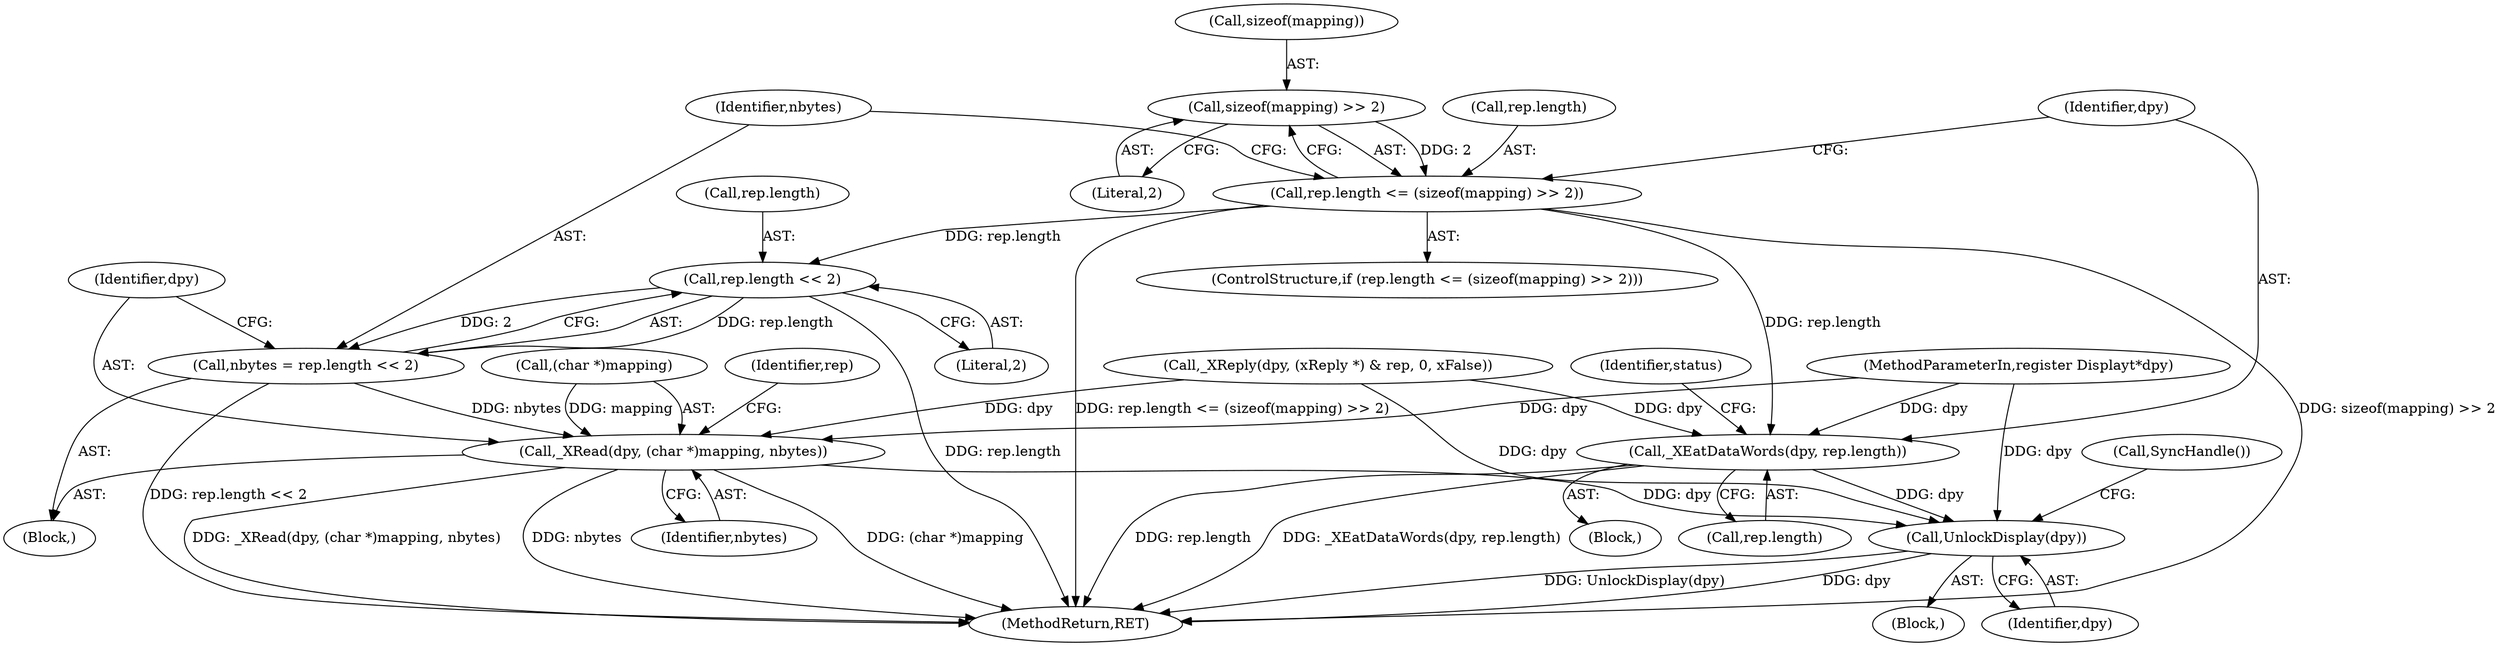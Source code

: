 digraph "1_libXi_19a9cd607de73947fcfb104682f203ffe4e1f4e5@del" {
"1000175" [label="(Call,sizeof(mapping) >> 2)"];
"1000171" [label="(Call,rep.length <= (sizeof(mapping) >> 2))"];
"1000183" [label="(Call,rep.length << 2)"];
"1000181" [label="(Call,nbytes = rep.length << 2)"];
"1000188" [label="(Call,_XRead(dpy, (char *)mapping, nbytes))"];
"1000227" [label="(Call,UnlockDisplay(dpy))"];
"1000215" [label="(Call,_XEatDataWords(dpy, rep.length))"];
"1000187" [label="(Literal,2)"];
"1000178" [label="(Literal,2)"];
"1000229" [label="(Call,SyncHandle())"];
"1000215" [label="(Call,_XEatDataWords(dpy, rep.length))"];
"1000193" [label="(Identifier,nbytes)"];
"1000190" [label="(Call,(char *)mapping)"];
"1000176" [label="(Call,sizeof(mapping))"];
"1000170" [label="(ControlStructure,if (rep.length <= (sizeof(mapping) >> 2)))"];
"1000106" [label="(Block,)"];
"1000172" [label="(Call,rep.length)"];
"1000227" [label="(Call,UnlockDisplay(dpy))"];
"1000189" [label="(Identifier,dpy)"];
"1000214" [label="(Block,)"];
"1000175" [label="(Call,sizeof(mapping) >> 2)"];
"1000181" [label="(Call,nbytes = rep.length << 2)"];
"1000196" [label="(Identifier,rep)"];
"1000171" [label="(Call,rep.length <= (sizeof(mapping) >> 2))"];
"1000184" [label="(Call,rep.length)"];
"1000188" [label="(Call,_XRead(dpy, (char *)mapping, nbytes))"];
"1000102" [label="(MethodParameterIn,register Display\t*dpy)"];
"1000232" [label="(MethodReturn,RET)"];
"1000217" [label="(Call,rep.length)"];
"1000221" [label="(Identifier,status)"];
"1000228" [label="(Identifier,dpy)"];
"1000179" [label="(Block,)"];
"1000157" [label="(Call,_XReply(dpy, (xReply *) & rep, 0, xFalse))"];
"1000182" [label="(Identifier,nbytes)"];
"1000183" [label="(Call,rep.length << 2)"];
"1000216" [label="(Identifier,dpy)"];
"1000175" -> "1000171"  [label="AST: "];
"1000175" -> "1000178"  [label="CFG: "];
"1000176" -> "1000175"  [label="AST: "];
"1000178" -> "1000175"  [label="AST: "];
"1000171" -> "1000175"  [label="CFG: "];
"1000175" -> "1000171"  [label="DDG: 2"];
"1000171" -> "1000170"  [label="AST: "];
"1000172" -> "1000171"  [label="AST: "];
"1000182" -> "1000171"  [label="CFG: "];
"1000216" -> "1000171"  [label="CFG: "];
"1000171" -> "1000232"  [label="DDG: rep.length <= (sizeof(mapping) >> 2)"];
"1000171" -> "1000232"  [label="DDG: sizeof(mapping) >> 2"];
"1000171" -> "1000183"  [label="DDG: rep.length"];
"1000171" -> "1000215"  [label="DDG: rep.length"];
"1000183" -> "1000181"  [label="AST: "];
"1000183" -> "1000187"  [label="CFG: "];
"1000184" -> "1000183"  [label="AST: "];
"1000187" -> "1000183"  [label="AST: "];
"1000181" -> "1000183"  [label="CFG: "];
"1000183" -> "1000232"  [label="DDG: rep.length"];
"1000183" -> "1000181"  [label="DDG: rep.length"];
"1000183" -> "1000181"  [label="DDG: 2"];
"1000181" -> "1000179"  [label="AST: "];
"1000182" -> "1000181"  [label="AST: "];
"1000189" -> "1000181"  [label="CFG: "];
"1000181" -> "1000232"  [label="DDG: rep.length << 2"];
"1000181" -> "1000188"  [label="DDG: nbytes"];
"1000188" -> "1000179"  [label="AST: "];
"1000188" -> "1000193"  [label="CFG: "];
"1000189" -> "1000188"  [label="AST: "];
"1000190" -> "1000188"  [label="AST: "];
"1000193" -> "1000188"  [label="AST: "];
"1000196" -> "1000188"  [label="CFG: "];
"1000188" -> "1000232"  [label="DDG: (char *)mapping"];
"1000188" -> "1000232"  [label="DDG: _XRead(dpy, (char *)mapping, nbytes)"];
"1000188" -> "1000232"  [label="DDG: nbytes"];
"1000157" -> "1000188"  [label="DDG: dpy"];
"1000102" -> "1000188"  [label="DDG: dpy"];
"1000190" -> "1000188"  [label="DDG: mapping"];
"1000188" -> "1000227"  [label="DDG: dpy"];
"1000227" -> "1000106"  [label="AST: "];
"1000227" -> "1000228"  [label="CFG: "];
"1000228" -> "1000227"  [label="AST: "];
"1000229" -> "1000227"  [label="CFG: "];
"1000227" -> "1000232"  [label="DDG: UnlockDisplay(dpy)"];
"1000227" -> "1000232"  [label="DDG: dpy"];
"1000215" -> "1000227"  [label="DDG: dpy"];
"1000157" -> "1000227"  [label="DDG: dpy"];
"1000102" -> "1000227"  [label="DDG: dpy"];
"1000215" -> "1000214"  [label="AST: "];
"1000215" -> "1000217"  [label="CFG: "];
"1000216" -> "1000215"  [label="AST: "];
"1000217" -> "1000215"  [label="AST: "];
"1000221" -> "1000215"  [label="CFG: "];
"1000215" -> "1000232"  [label="DDG: rep.length"];
"1000215" -> "1000232"  [label="DDG: _XEatDataWords(dpy, rep.length)"];
"1000157" -> "1000215"  [label="DDG: dpy"];
"1000102" -> "1000215"  [label="DDG: dpy"];
}
